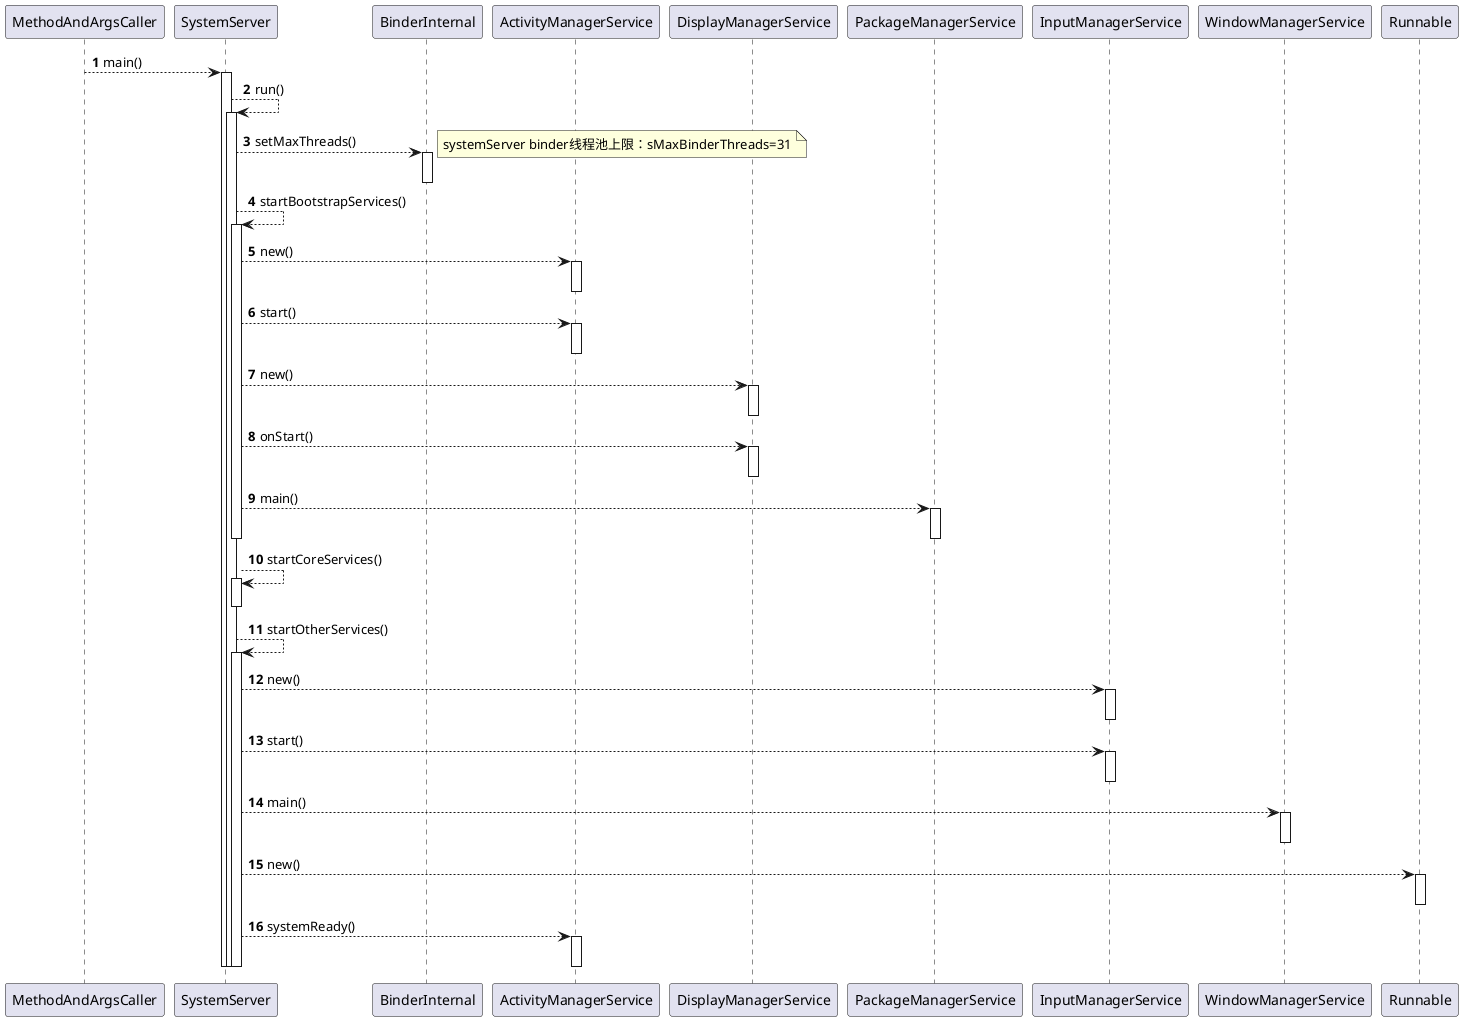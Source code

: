 @startuml
'https://plantuml.com/sequence-diagram

autonumber

MethodAndArgsCaller --> SystemServer: main()
activate SystemServer
SystemServer --> SystemServer: run()
activate SystemServer
SystemServer --> BinderInternal: setMaxThreads()
activate BinderInternal
deactivate BinderInternal
note right:systemServer binder线程池上限：sMaxBinderThreads=31
SystemServer --> SystemServer: startBootstrapServices()
activate SystemServer
SystemServer --> ActivityManagerService: new()
activate ActivityManagerService
deactivate ActivityManagerService
SystemServer --> ActivityManagerService: start()
activate ActivityManagerService
deactivate ActivityManagerService
SystemServer --> DisplayManagerService: new()
activate DisplayManagerService
deactivate DisplayManagerService
SystemServer --> DisplayManagerService: onStart()
activate DisplayManagerService
deactivate DisplayManagerService
SystemServer --> PackageManagerService: main()
activate PackageManagerService
deactivate PackageManagerService
deactivate SystemServer
SystemServer --> SystemServer: startCoreServices()
activate SystemServer
deactivate SystemServer
SystemServer --> SystemServer: startOtherServices()
activate SystemServer
SystemServer --> InputManagerService: new()
activate InputManagerService
deactivate InputManagerService
SystemServer --> InputManagerService: start()
activate InputManagerService
deactivate InputManagerService
SystemServer --> WindowManagerService: main()
activate WindowManagerService
deactivate WindowManagerService
SystemServer --> Runnable: new()
activate Runnable
deactivate Runnable
SystemServer --> ActivityManagerService: systemReady()
activate ActivityManagerService
deactivate ActivityManagerService
deactivate SystemServer
deactivate SystemServer
deactivate SystemServer

@enduml

